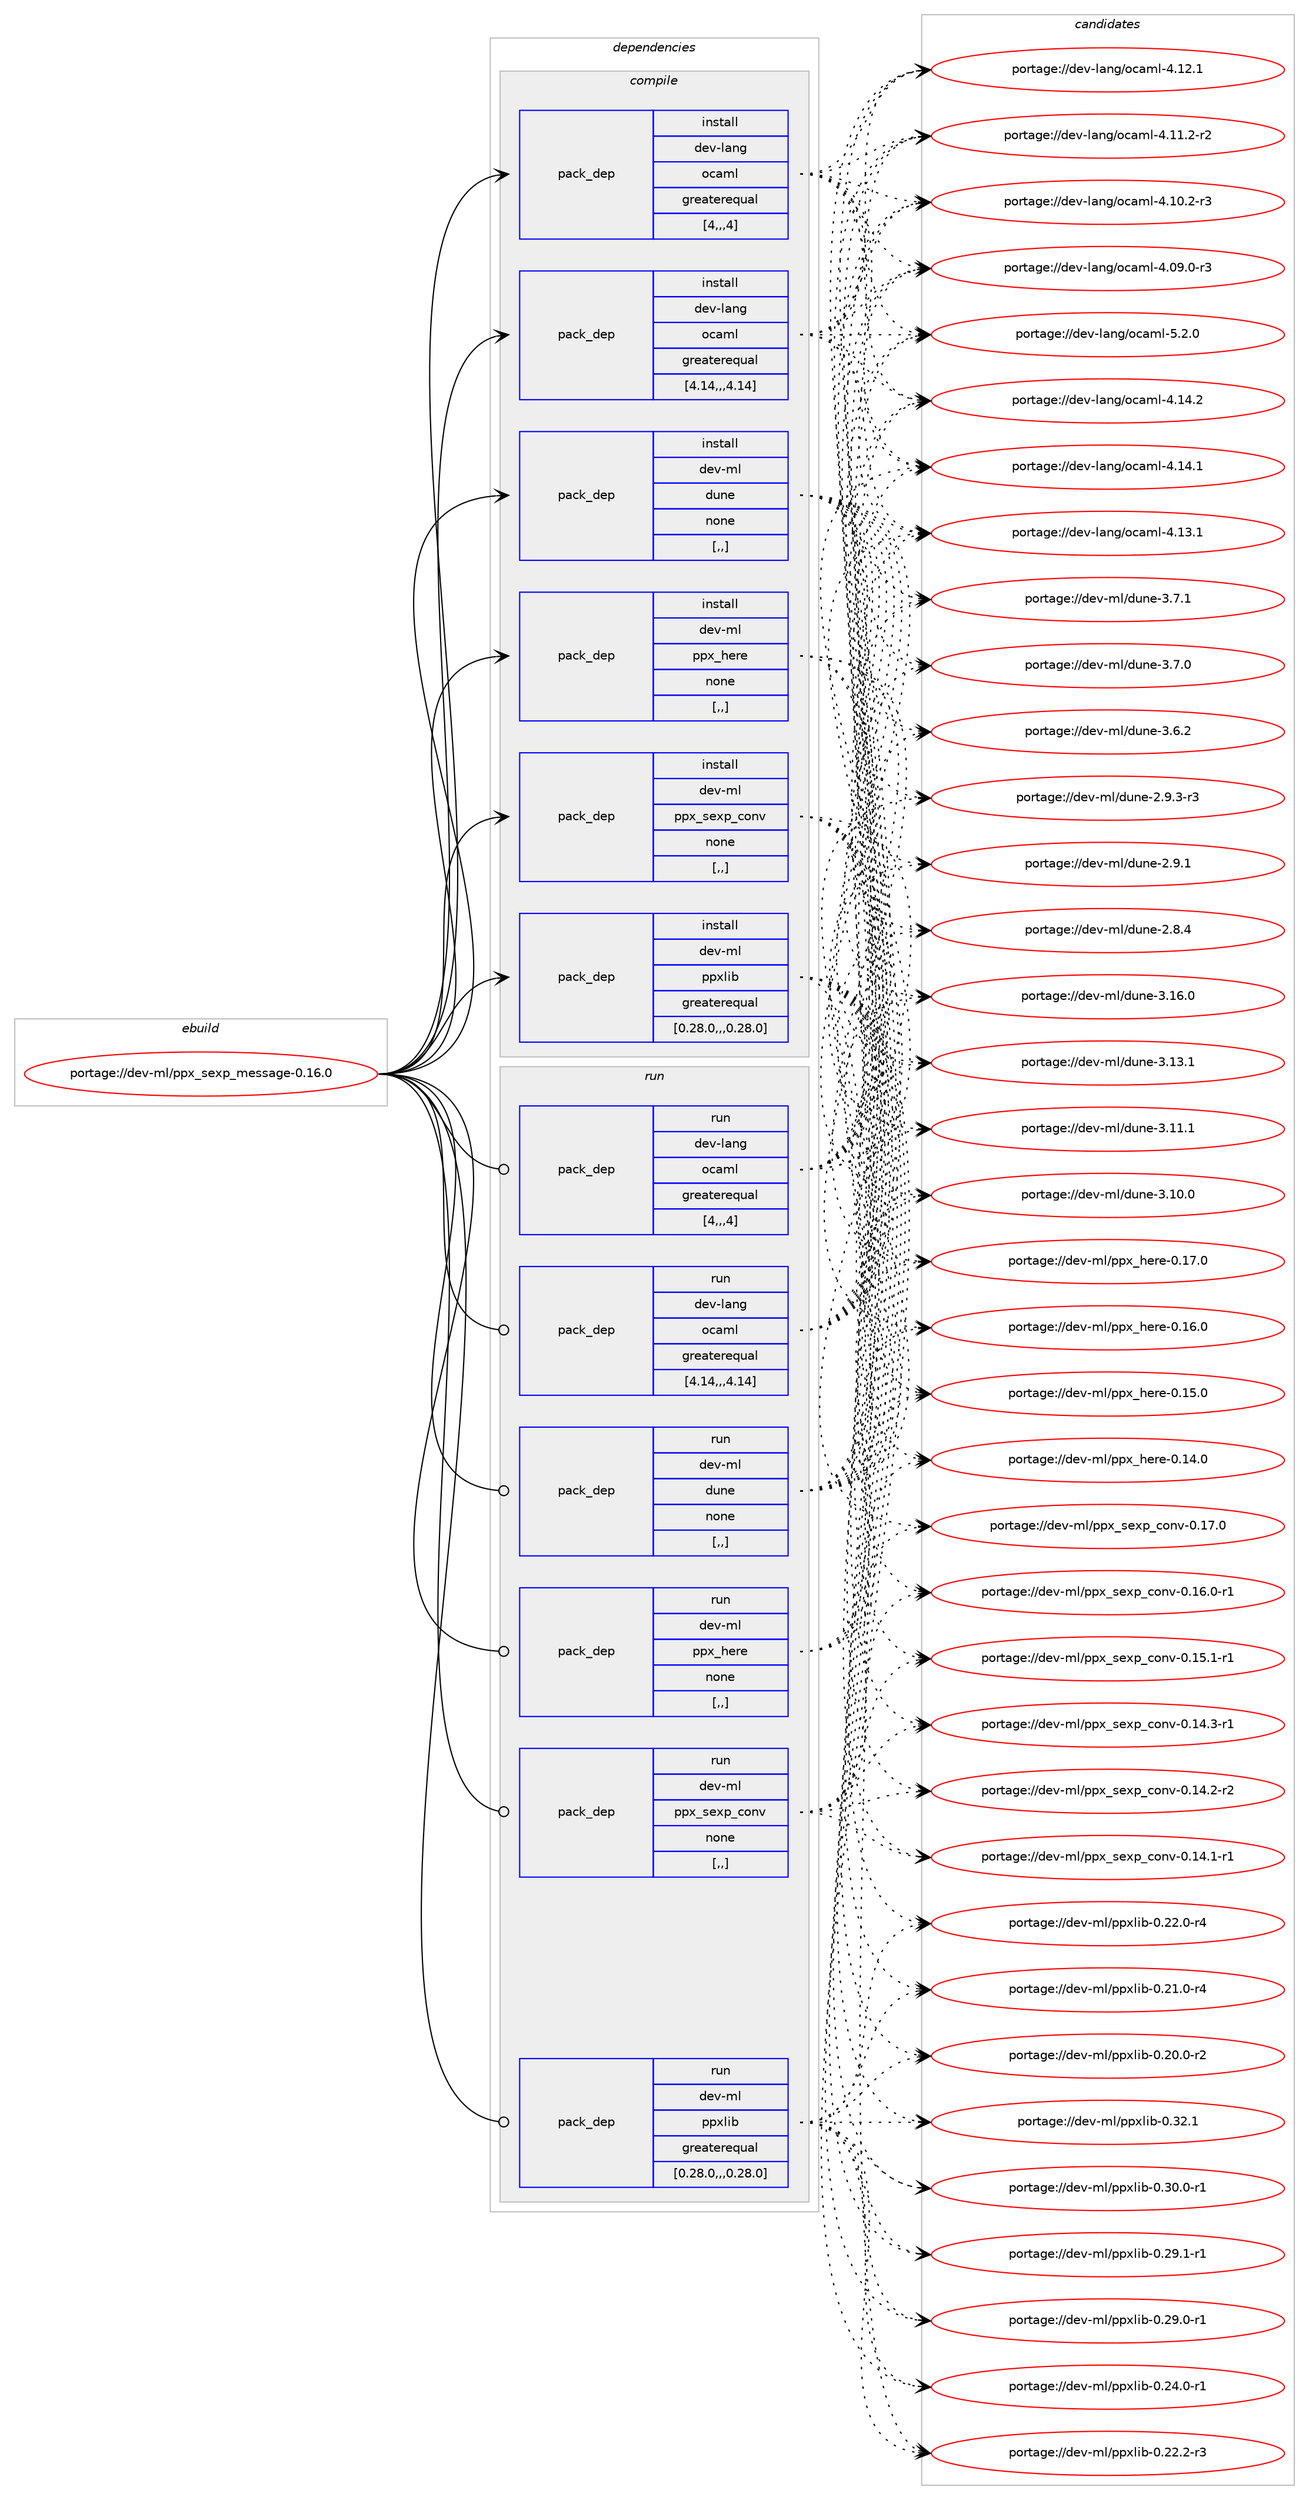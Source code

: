 digraph prolog {

# *************
# Graph options
# *************

newrank=true;
concentrate=true;
compound=true;
graph [rankdir=LR,fontname=Helvetica,fontsize=10,ranksep=1.5];#, ranksep=2.5, nodesep=0.2];
edge  [arrowhead=vee];
node  [fontname=Helvetica,fontsize=10];

# **********
# The ebuild
# **********

subgraph cluster_leftcol {
color=gray;
label=<<i>ebuild</i>>;
id [label="portage://dev-ml/ppx_sexp_message-0.16.0", color=red, width=4, href="../dev-ml/ppx_sexp_message-0.16.0.svg"];
}

# ****************
# The dependencies
# ****************

subgraph cluster_midcol {
color=gray;
label=<<i>dependencies</i>>;
subgraph cluster_compile {
fillcolor="#eeeeee";
style=filled;
label=<<i>compile</i>>;
subgraph pack93050 {
dependency124020 [label=<<TABLE BORDER="0" CELLBORDER="1" CELLSPACING="0" CELLPADDING="4" WIDTH="220"><TR><TD ROWSPAN="6" CELLPADDING="30">pack_dep</TD></TR><TR><TD WIDTH="110">install</TD></TR><TR><TD>dev-lang</TD></TR><TR><TD>ocaml</TD></TR><TR><TD>greaterequal</TD></TR><TR><TD>[4,,,4]</TD></TR></TABLE>>, shape=none, color=blue];
}
id:e -> dependency124020:w [weight=20,style="solid",arrowhead="vee"];
subgraph pack93051 {
dependency124021 [label=<<TABLE BORDER="0" CELLBORDER="1" CELLSPACING="0" CELLPADDING="4" WIDTH="220"><TR><TD ROWSPAN="6" CELLPADDING="30">pack_dep</TD></TR><TR><TD WIDTH="110">install</TD></TR><TR><TD>dev-lang</TD></TR><TR><TD>ocaml</TD></TR><TR><TD>greaterequal</TD></TR><TR><TD>[4.14,,,4.14]</TD></TR></TABLE>>, shape=none, color=blue];
}
id:e -> dependency124021:w [weight=20,style="solid",arrowhead="vee"];
subgraph pack93052 {
dependency124022 [label=<<TABLE BORDER="0" CELLBORDER="1" CELLSPACING="0" CELLPADDING="4" WIDTH="220"><TR><TD ROWSPAN="6" CELLPADDING="30">pack_dep</TD></TR><TR><TD WIDTH="110">install</TD></TR><TR><TD>dev-ml</TD></TR><TR><TD>dune</TD></TR><TR><TD>none</TD></TR><TR><TD>[,,]</TD></TR></TABLE>>, shape=none, color=blue];
}
id:e -> dependency124022:w [weight=20,style="solid",arrowhead="vee"];
subgraph pack93053 {
dependency124023 [label=<<TABLE BORDER="0" CELLBORDER="1" CELLSPACING="0" CELLPADDING="4" WIDTH="220"><TR><TD ROWSPAN="6" CELLPADDING="30">pack_dep</TD></TR><TR><TD WIDTH="110">install</TD></TR><TR><TD>dev-ml</TD></TR><TR><TD>ppx_here</TD></TR><TR><TD>none</TD></TR><TR><TD>[,,]</TD></TR></TABLE>>, shape=none, color=blue];
}
id:e -> dependency124023:w [weight=20,style="solid",arrowhead="vee"];
subgraph pack93054 {
dependency124024 [label=<<TABLE BORDER="0" CELLBORDER="1" CELLSPACING="0" CELLPADDING="4" WIDTH="220"><TR><TD ROWSPAN="6" CELLPADDING="30">pack_dep</TD></TR><TR><TD WIDTH="110">install</TD></TR><TR><TD>dev-ml</TD></TR><TR><TD>ppx_sexp_conv</TD></TR><TR><TD>none</TD></TR><TR><TD>[,,]</TD></TR></TABLE>>, shape=none, color=blue];
}
id:e -> dependency124024:w [weight=20,style="solid",arrowhead="vee"];
subgraph pack93055 {
dependency124025 [label=<<TABLE BORDER="0" CELLBORDER="1" CELLSPACING="0" CELLPADDING="4" WIDTH="220"><TR><TD ROWSPAN="6" CELLPADDING="30">pack_dep</TD></TR><TR><TD WIDTH="110">install</TD></TR><TR><TD>dev-ml</TD></TR><TR><TD>ppxlib</TD></TR><TR><TD>greaterequal</TD></TR><TR><TD>[0.28.0,,,0.28.0]</TD></TR></TABLE>>, shape=none, color=blue];
}
id:e -> dependency124025:w [weight=20,style="solid",arrowhead="vee"];
}
subgraph cluster_compileandrun {
fillcolor="#eeeeee";
style=filled;
label=<<i>compile and run</i>>;
}
subgraph cluster_run {
fillcolor="#eeeeee";
style=filled;
label=<<i>run</i>>;
subgraph pack93056 {
dependency124026 [label=<<TABLE BORDER="0" CELLBORDER="1" CELLSPACING="0" CELLPADDING="4" WIDTH="220"><TR><TD ROWSPAN="6" CELLPADDING="30">pack_dep</TD></TR><TR><TD WIDTH="110">run</TD></TR><TR><TD>dev-lang</TD></TR><TR><TD>ocaml</TD></TR><TR><TD>greaterequal</TD></TR><TR><TD>[4,,,4]</TD></TR></TABLE>>, shape=none, color=blue];
}
id:e -> dependency124026:w [weight=20,style="solid",arrowhead="odot"];
subgraph pack93057 {
dependency124027 [label=<<TABLE BORDER="0" CELLBORDER="1" CELLSPACING="0" CELLPADDING="4" WIDTH="220"><TR><TD ROWSPAN="6" CELLPADDING="30">pack_dep</TD></TR><TR><TD WIDTH="110">run</TD></TR><TR><TD>dev-lang</TD></TR><TR><TD>ocaml</TD></TR><TR><TD>greaterequal</TD></TR><TR><TD>[4.14,,,4.14]</TD></TR></TABLE>>, shape=none, color=blue];
}
id:e -> dependency124027:w [weight=20,style="solid",arrowhead="odot"];
subgraph pack93058 {
dependency124028 [label=<<TABLE BORDER="0" CELLBORDER="1" CELLSPACING="0" CELLPADDING="4" WIDTH="220"><TR><TD ROWSPAN="6" CELLPADDING="30">pack_dep</TD></TR><TR><TD WIDTH="110">run</TD></TR><TR><TD>dev-ml</TD></TR><TR><TD>dune</TD></TR><TR><TD>none</TD></TR><TR><TD>[,,]</TD></TR></TABLE>>, shape=none, color=blue];
}
id:e -> dependency124028:w [weight=20,style="solid",arrowhead="odot"];
subgraph pack93059 {
dependency124029 [label=<<TABLE BORDER="0" CELLBORDER="1" CELLSPACING="0" CELLPADDING="4" WIDTH="220"><TR><TD ROWSPAN="6" CELLPADDING="30">pack_dep</TD></TR><TR><TD WIDTH="110">run</TD></TR><TR><TD>dev-ml</TD></TR><TR><TD>ppx_here</TD></TR><TR><TD>none</TD></TR><TR><TD>[,,]</TD></TR></TABLE>>, shape=none, color=blue];
}
id:e -> dependency124029:w [weight=20,style="solid",arrowhead="odot"];
subgraph pack93060 {
dependency124030 [label=<<TABLE BORDER="0" CELLBORDER="1" CELLSPACING="0" CELLPADDING="4" WIDTH="220"><TR><TD ROWSPAN="6" CELLPADDING="30">pack_dep</TD></TR><TR><TD WIDTH="110">run</TD></TR><TR><TD>dev-ml</TD></TR><TR><TD>ppx_sexp_conv</TD></TR><TR><TD>none</TD></TR><TR><TD>[,,]</TD></TR></TABLE>>, shape=none, color=blue];
}
id:e -> dependency124030:w [weight=20,style="solid",arrowhead="odot"];
subgraph pack93061 {
dependency124031 [label=<<TABLE BORDER="0" CELLBORDER="1" CELLSPACING="0" CELLPADDING="4" WIDTH="220"><TR><TD ROWSPAN="6" CELLPADDING="30">pack_dep</TD></TR><TR><TD WIDTH="110">run</TD></TR><TR><TD>dev-ml</TD></TR><TR><TD>ppxlib</TD></TR><TR><TD>greaterequal</TD></TR><TR><TD>[0.28.0,,,0.28.0]</TD></TR></TABLE>>, shape=none, color=blue];
}
id:e -> dependency124031:w [weight=20,style="solid",arrowhead="odot"];
}
}

# **************
# The candidates
# **************

subgraph cluster_choices {
rank=same;
color=gray;
label=<<i>candidates</i>>;

subgraph choice93050 {
color=black;
nodesep=1;
choice1001011184510897110103471119997109108455346504648 [label="portage://dev-lang/ocaml-5.2.0", color=red, width=4,href="../dev-lang/ocaml-5.2.0.svg"];
choice100101118451089711010347111999710910845524649524650 [label="portage://dev-lang/ocaml-4.14.2", color=red, width=4,href="../dev-lang/ocaml-4.14.2.svg"];
choice100101118451089711010347111999710910845524649524649 [label="portage://dev-lang/ocaml-4.14.1", color=red, width=4,href="../dev-lang/ocaml-4.14.1.svg"];
choice100101118451089711010347111999710910845524649514649 [label="portage://dev-lang/ocaml-4.13.1", color=red, width=4,href="../dev-lang/ocaml-4.13.1.svg"];
choice100101118451089711010347111999710910845524649504649 [label="portage://dev-lang/ocaml-4.12.1", color=red, width=4,href="../dev-lang/ocaml-4.12.1.svg"];
choice1001011184510897110103471119997109108455246494946504511450 [label="portage://dev-lang/ocaml-4.11.2-r2", color=red, width=4,href="../dev-lang/ocaml-4.11.2-r2.svg"];
choice1001011184510897110103471119997109108455246494846504511451 [label="portage://dev-lang/ocaml-4.10.2-r3", color=red, width=4,href="../dev-lang/ocaml-4.10.2-r3.svg"];
choice1001011184510897110103471119997109108455246485746484511451 [label="portage://dev-lang/ocaml-4.09.0-r3", color=red, width=4,href="../dev-lang/ocaml-4.09.0-r3.svg"];
dependency124020:e -> choice1001011184510897110103471119997109108455346504648:w [style=dotted,weight="100"];
dependency124020:e -> choice100101118451089711010347111999710910845524649524650:w [style=dotted,weight="100"];
dependency124020:e -> choice100101118451089711010347111999710910845524649524649:w [style=dotted,weight="100"];
dependency124020:e -> choice100101118451089711010347111999710910845524649514649:w [style=dotted,weight="100"];
dependency124020:e -> choice100101118451089711010347111999710910845524649504649:w [style=dotted,weight="100"];
dependency124020:e -> choice1001011184510897110103471119997109108455246494946504511450:w [style=dotted,weight="100"];
dependency124020:e -> choice1001011184510897110103471119997109108455246494846504511451:w [style=dotted,weight="100"];
dependency124020:e -> choice1001011184510897110103471119997109108455246485746484511451:w [style=dotted,weight="100"];
}
subgraph choice93051 {
color=black;
nodesep=1;
choice1001011184510897110103471119997109108455346504648 [label="portage://dev-lang/ocaml-5.2.0", color=red, width=4,href="../dev-lang/ocaml-5.2.0.svg"];
choice100101118451089711010347111999710910845524649524650 [label="portage://dev-lang/ocaml-4.14.2", color=red, width=4,href="../dev-lang/ocaml-4.14.2.svg"];
choice100101118451089711010347111999710910845524649524649 [label="portage://dev-lang/ocaml-4.14.1", color=red, width=4,href="../dev-lang/ocaml-4.14.1.svg"];
choice100101118451089711010347111999710910845524649514649 [label="portage://dev-lang/ocaml-4.13.1", color=red, width=4,href="../dev-lang/ocaml-4.13.1.svg"];
choice100101118451089711010347111999710910845524649504649 [label="portage://dev-lang/ocaml-4.12.1", color=red, width=4,href="../dev-lang/ocaml-4.12.1.svg"];
choice1001011184510897110103471119997109108455246494946504511450 [label="portage://dev-lang/ocaml-4.11.2-r2", color=red, width=4,href="../dev-lang/ocaml-4.11.2-r2.svg"];
choice1001011184510897110103471119997109108455246494846504511451 [label="portage://dev-lang/ocaml-4.10.2-r3", color=red, width=4,href="../dev-lang/ocaml-4.10.2-r3.svg"];
choice1001011184510897110103471119997109108455246485746484511451 [label="portage://dev-lang/ocaml-4.09.0-r3", color=red, width=4,href="../dev-lang/ocaml-4.09.0-r3.svg"];
dependency124021:e -> choice1001011184510897110103471119997109108455346504648:w [style=dotted,weight="100"];
dependency124021:e -> choice100101118451089711010347111999710910845524649524650:w [style=dotted,weight="100"];
dependency124021:e -> choice100101118451089711010347111999710910845524649524649:w [style=dotted,weight="100"];
dependency124021:e -> choice100101118451089711010347111999710910845524649514649:w [style=dotted,weight="100"];
dependency124021:e -> choice100101118451089711010347111999710910845524649504649:w [style=dotted,weight="100"];
dependency124021:e -> choice1001011184510897110103471119997109108455246494946504511450:w [style=dotted,weight="100"];
dependency124021:e -> choice1001011184510897110103471119997109108455246494846504511451:w [style=dotted,weight="100"];
dependency124021:e -> choice1001011184510897110103471119997109108455246485746484511451:w [style=dotted,weight="100"];
}
subgraph choice93052 {
color=black;
nodesep=1;
choice100101118451091084710011711010145514649544648 [label="portage://dev-ml/dune-3.16.0", color=red, width=4,href="../dev-ml/dune-3.16.0.svg"];
choice100101118451091084710011711010145514649514649 [label="portage://dev-ml/dune-3.13.1", color=red, width=4,href="../dev-ml/dune-3.13.1.svg"];
choice100101118451091084710011711010145514649494649 [label="portage://dev-ml/dune-3.11.1", color=red, width=4,href="../dev-ml/dune-3.11.1.svg"];
choice100101118451091084710011711010145514649484648 [label="portage://dev-ml/dune-3.10.0", color=red, width=4,href="../dev-ml/dune-3.10.0.svg"];
choice1001011184510910847100117110101455146554649 [label="portage://dev-ml/dune-3.7.1", color=red, width=4,href="../dev-ml/dune-3.7.1.svg"];
choice1001011184510910847100117110101455146554648 [label="portage://dev-ml/dune-3.7.0", color=red, width=4,href="../dev-ml/dune-3.7.0.svg"];
choice1001011184510910847100117110101455146544650 [label="portage://dev-ml/dune-3.6.2", color=red, width=4,href="../dev-ml/dune-3.6.2.svg"];
choice10010111845109108471001171101014550465746514511451 [label="portage://dev-ml/dune-2.9.3-r3", color=red, width=4,href="../dev-ml/dune-2.9.3-r3.svg"];
choice1001011184510910847100117110101455046574649 [label="portage://dev-ml/dune-2.9.1", color=red, width=4,href="../dev-ml/dune-2.9.1.svg"];
choice1001011184510910847100117110101455046564652 [label="portage://dev-ml/dune-2.8.4", color=red, width=4,href="../dev-ml/dune-2.8.4.svg"];
dependency124022:e -> choice100101118451091084710011711010145514649544648:w [style=dotted,weight="100"];
dependency124022:e -> choice100101118451091084710011711010145514649514649:w [style=dotted,weight="100"];
dependency124022:e -> choice100101118451091084710011711010145514649494649:w [style=dotted,weight="100"];
dependency124022:e -> choice100101118451091084710011711010145514649484648:w [style=dotted,weight="100"];
dependency124022:e -> choice1001011184510910847100117110101455146554649:w [style=dotted,weight="100"];
dependency124022:e -> choice1001011184510910847100117110101455146554648:w [style=dotted,weight="100"];
dependency124022:e -> choice1001011184510910847100117110101455146544650:w [style=dotted,weight="100"];
dependency124022:e -> choice10010111845109108471001171101014550465746514511451:w [style=dotted,weight="100"];
dependency124022:e -> choice1001011184510910847100117110101455046574649:w [style=dotted,weight="100"];
dependency124022:e -> choice1001011184510910847100117110101455046564652:w [style=dotted,weight="100"];
}
subgraph choice93053 {
color=black;
nodesep=1;
choice10010111845109108471121121209510410111410145484649554648 [label="portage://dev-ml/ppx_here-0.17.0", color=red, width=4,href="../dev-ml/ppx_here-0.17.0.svg"];
choice10010111845109108471121121209510410111410145484649544648 [label="portage://dev-ml/ppx_here-0.16.0", color=red, width=4,href="../dev-ml/ppx_here-0.16.0.svg"];
choice10010111845109108471121121209510410111410145484649534648 [label="portage://dev-ml/ppx_here-0.15.0", color=red, width=4,href="../dev-ml/ppx_here-0.15.0.svg"];
choice10010111845109108471121121209510410111410145484649524648 [label="portage://dev-ml/ppx_here-0.14.0", color=red, width=4,href="../dev-ml/ppx_here-0.14.0.svg"];
dependency124023:e -> choice10010111845109108471121121209510410111410145484649554648:w [style=dotted,weight="100"];
dependency124023:e -> choice10010111845109108471121121209510410111410145484649544648:w [style=dotted,weight="100"];
dependency124023:e -> choice10010111845109108471121121209510410111410145484649534648:w [style=dotted,weight="100"];
dependency124023:e -> choice10010111845109108471121121209510410111410145484649524648:w [style=dotted,weight="100"];
}
subgraph choice93054 {
color=black;
nodesep=1;
choice100101118451091084711211212095115101120112959911111011845484649554648 [label="portage://dev-ml/ppx_sexp_conv-0.17.0", color=red, width=4,href="../dev-ml/ppx_sexp_conv-0.17.0.svg"];
choice1001011184510910847112112120951151011201129599111110118454846495446484511449 [label="portage://dev-ml/ppx_sexp_conv-0.16.0-r1", color=red, width=4,href="../dev-ml/ppx_sexp_conv-0.16.0-r1.svg"];
choice1001011184510910847112112120951151011201129599111110118454846495346494511449 [label="portage://dev-ml/ppx_sexp_conv-0.15.1-r1", color=red, width=4,href="../dev-ml/ppx_sexp_conv-0.15.1-r1.svg"];
choice1001011184510910847112112120951151011201129599111110118454846495246514511449 [label="portage://dev-ml/ppx_sexp_conv-0.14.3-r1", color=red, width=4,href="../dev-ml/ppx_sexp_conv-0.14.3-r1.svg"];
choice1001011184510910847112112120951151011201129599111110118454846495246504511450 [label="portage://dev-ml/ppx_sexp_conv-0.14.2-r2", color=red, width=4,href="../dev-ml/ppx_sexp_conv-0.14.2-r2.svg"];
choice1001011184510910847112112120951151011201129599111110118454846495246494511449 [label="portage://dev-ml/ppx_sexp_conv-0.14.1-r1", color=red, width=4,href="../dev-ml/ppx_sexp_conv-0.14.1-r1.svg"];
dependency124024:e -> choice100101118451091084711211212095115101120112959911111011845484649554648:w [style=dotted,weight="100"];
dependency124024:e -> choice1001011184510910847112112120951151011201129599111110118454846495446484511449:w [style=dotted,weight="100"];
dependency124024:e -> choice1001011184510910847112112120951151011201129599111110118454846495346494511449:w [style=dotted,weight="100"];
dependency124024:e -> choice1001011184510910847112112120951151011201129599111110118454846495246514511449:w [style=dotted,weight="100"];
dependency124024:e -> choice1001011184510910847112112120951151011201129599111110118454846495246504511450:w [style=dotted,weight="100"];
dependency124024:e -> choice1001011184510910847112112120951151011201129599111110118454846495246494511449:w [style=dotted,weight="100"];
}
subgraph choice93055 {
color=black;
nodesep=1;
choice10010111845109108471121121201081059845484651504649 [label="portage://dev-ml/ppxlib-0.32.1", color=red, width=4,href="../dev-ml/ppxlib-0.32.1.svg"];
choice100101118451091084711211212010810598454846514846484511449 [label="portage://dev-ml/ppxlib-0.30.0-r1", color=red, width=4,href="../dev-ml/ppxlib-0.30.0-r1.svg"];
choice100101118451091084711211212010810598454846505746494511449 [label="portage://dev-ml/ppxlib-0.29.1-r1", color=red, width=4,href="../dev-ml/ppxlib-0.29.1-r1.svg"];
choice100101118451091084711211212010810598454846505746484511449 [label="portage://dev-ml/ppxlib-0.29.0-r1", color=red, width=4,href="../dev-ml/ppxlib-0.29.0-r1.svg"];
choice100101118451091084711211212010810598454846505246484511449 [label="portage://dev-ml/ppxlib-0.24.0-r1", color=red, width=4,href="../dev-ml/ppxlib-0.24.0-r1.svg"];
choice100101118451091084711211212010810598454846505046504511451 [label="portage://dev-ml/ppxlib-0.22.2-r3", color=red, width=4,href="../dev-ml/ppxlib-0.22.2-r3.svg"];
choice100101118451091084711211212010810598454846505046484511452 [label="portage://dev-ml/ppxlib-0.22.0-r4", color=red, width=4,href="../dev-ml/ppxlib-0.22.0-r4.svg"];
choice100101118451091084711211212010810598454846504946484511452 [label="portage://dev-ml/ppxlib-0.21.0-r4", color=red, width=4,href="../dev-ml/ppxlib-0.21.0-r4.svg"];
choice100101118451091084711211212010810598454846504846484511450 [label="portage://dev-ml/ppxlib-0.20.0-r2", color=red, width=4,href="../dev-ml/ppxlib-0.20.0-r2.svg"];
dependency124025:e -> choice10010111845109108471121121201081059845484651504649:w [style=dotted,weight="100"];
dependency124025:e -> choice100101118451091084711211212010810598454846514846484511449:w [style=dotted,weight="100"];
dependency124025:e -> choice100101118451091084711211212010810598454846505746494511449:w [style=dotted,weight="100"];
dependency124025:e -> choice100101118451091084711211212010810598454846505746484511449:w [style=dotted,weight="100"];
dependency124025:e -> choice100101118451091084711211212010810598454846505246484511449:w [style=dotted,weight="100"];
dependency124025:e -> choice100101118451091084711211212010810598454846505046504511451:w [style=dotted,weight="100"];
dependency124025:e -> choice100101118451091084711211212010810598454846505046484511452:w [style=dotted,weight="100"];
dependency124025:e -> choice100101118451091084711211212010810598454846504946484511452:w [style=dotted,weight="100"];
dependency124025:e -> choice100101118451091084711211212010810598454846504846484511450:w [style=dotted,weight="100"];
}
subgraph choice93056 {
color=black;
nodesep=1;
choice1001011184510897110103471119997109108455346504648 [label="portage://dev-lang/ocaml-5.2.0", color=red, width=4,href="../dev-lang/ocaml-5.2.0.svg"];
choice100101118451089711010347111999710910845524649524650 [label="portage://dev-lang/ocaml-4.14.2", color=red, width=4,href="../dev-lang/ocaml-4.14.2.svg"];
choice100101118451089711010347111999710910845524649524649 [label="portage://dev-lang/ocaml-4.14.1", color=red, width=4,href="../dev-lang/ocaml-4.14.1.svg"];
choice100101118451089711010347111999710910845524649514649 [label="portage://dev-lang/ocaml-4.13.1", color=red, width=4,href="../dev-lang/ocaml-4.13.1.svg"];
choice100101118451089711010347111999710910845524649504649 [label="portage://dev-lang/ocaml-4.12.1", color=red, width=4,href="../dev-lang/ocaml-4.12.1.svg"];
choice1001011184510897110103471119997109108455246494946504511450 [label="portage://dev-lang/ocaml-4.11.2-r2", color=red, width=4,href="../dev-lang/ocaml-4.11.2-r2.svg"];
choice1001011184510897110103471119997109108455246494846504511451 [label="portage://dev-lang/ocaml-4.10.2-r3", color=red, width=4,href="../dev-lang/ocaml-4.10.2-r3.svg"];
choice1001011184510897110103471119997109108455246485746484511451 [label="portage://dev-lang/ocaml-4.09.0-r3", color=red, width=4,href="../dev-lang/ocaml-4.09.0-r3.svg"];
dependency124026:e -> choice1001011184510897110103471119997109108455346504648:w [style=dotted,weight="100"];
dependency124026:e -> choice100101118451089711010347111999710910845524649524650:w [style=dotted,weight="100"];
dependency124026:e -> choice100101118451089711010347111999710910845524649524649:w [style=dotted,weight="100"];
dependency124026:e -> choice100101118451089711010347111999710910845524649514649:w [style=dotted,weight="100"];
dependency124026:e -> choice100101118451089711010347111999710910845524649504649:w [style=dotted,weight="100"];
dependency124026:e -> choice1001011184510897110103471119997109108455246494946504511450:w [style=dotted,weight="100"];
dependency124026:e -> choice1001011184510897110103471119997109108455246494846504511451:w [style=dotted,weight="100"];
dependency124026:e -> choice1001011184510897110103471119997109108455246485746484511451:w [style=dotted,weight="100"];
}
subgraph choice93057 {
color=black;
nodesep=1;
choice1001011184510897110103471119997109108455346504648 [label="portage://dev-lang/ocaml-5.2.0", color=red, width=4,href="../dev-lang/ocaml-5.2.0.svg"];
choice100101118451089711010347111999710910845524649524650 [label="portage://dev-lang/ocaml-4.14.2", color=red, width=4,href="../dev-lang/ocaml-4.14.2.svg"];
choice100101118451089711010347111999710910845524649524649 [label="portage://dev-lang/ocaml-4.14.1", color=red, width=4,href="../dev-lang/ocaml-4.14.1.svg"];
choice100101118451089711010347111999710910845524649514649 [label="portage://dev-lang/ocaml-4.13.1", color=red, width=4,href="../dev-lang/ocaml-4.13.1.svg"];
choice100101118451089711010347111999710910845524649504649 [label="portage://dev-lang/ocaml-4.12.1", color=red, width=4,href="../dev-lang/ocaml-4.12.1.svg"];
choice1001011184510897110103471119997109108455246494946504511450 [label="portage://dev-lang/ocaml-4.11.2-r2", color=red, width=4,href="../dev-lang/ocaml-4.11.2-r2.svg"];
choice1001011184510897110103471119997109108455246494846504511451 [label="portage://dev-lang/ocaml-4.10.2-r3", color=red, width=4,href="../dev-lang/ocaml-4.10.2-r3.svg"];
choice1001011184510897110103471119997109108455246485746484511451 [label="portage://dev-lang/ocaml-4.09.0-r3", color=red, width=4,href="../dev-lang/ocaml-4.09.0-r3.svg"];
dependency124027:e -> choice1001011184510897110103471119997109108455346504648:w [style=dotted,weight="100"];
dependency124027:e -> choice100101118451089711010347111999710910845524649524650:w [style=dotted,weight="100"];
dependency124027:e -> choice100101118451089711010347111999710910845524649524649:w [style=dotted,weight="100"];
dependency124027:e -> choice100101118451089711010347111999710910845524649514649:w [style=dotted,weight="100"];
dependency124027:e -> choice100101118451089711010347111999710910845524649504649:w [style=dotted,weight="100"];
dependency124027:e -> choice1001011184510897110103471119997109108455246494946504511450:w [style=dotted,weight="100"];
dependency124027:e -> choice1001011184510897110103471119997109108455246494846504511451:w [style=dotted,weight="100"];
dependency124027:e -> choice1001011184510897110103471119997109108455246485746484511451:w [style=dotted,weight="100"];
}
subgraph choice93058 {
color=black;
nodesep=1;
choice100101118451091084710011711010145514649544648 [label="portage://dev-ml/dune-3.16.0", color=red, width=4,href="../dev-ml/dune-3.16.0.svg"];
choice100101118451091084710011711010145514649514649 [label="portage://dev-ml/dune-3.13.1", color=red, width=4,href="../dev-ml/dune-3.13.1.svg"];
choice100101118451091084710011711010145514649494649 [label="portage://dev-ml/dune-3.11.1", color=red, width=4,href="../dev-ml/dune-3.11.1.svg"];
choice100101118451091084710011711010145514649484648 [label="portage://dev-ml/dune-3.10.0", color=red, width=4,href="../dev-ml/dune-3.10.0.svg"];
choice1001011184510910847100117110101455146554649 [label="portage://dev-ml/dune-3.7.1", color=red, width=4,href="../dev-ml/dune-3.7.1.svg"];
choice1001011184510910847100117110101455146554648 [label="portage://dev-ml/dune-3.7.0", color=red, width=4,href="../dev-ml/dune-3.7.0.svg"];
choice1001011184510910847100117110101455146544650 [label="portage://dev-ml/dune-3.6.2", color=red, width=4,href="../dev-ml/dune-3.6.2.svg"];
choice10010111845109108471001171101014550465746514511451 [label="portage://dev-ml/dune-2.9.3-r3", color=red, width=4,href="../dev-ml/dune-2.9.3-r3.svg"];
choice1001011184510910847100117110101455046574649 [label="portage://dev-ml/dune-2.9.1", color=red, width=4,href="../dev-ml/dune-2.9.1.svg"];
choice1001011184510910847100117110101455046564652 [label="portage://dev-ml/dune-2.8.4", color=red, width=4,href="../dev-ml/dune-2.8.4.svg"];
dependency124028:e -> choice100101118451091084710011711010145514649544648:w [style=dotted,weight="100"];
dependency124028:e -> choice100101118451091084710011711010145514649514649:w [style=dotted,weight="100"];
dependency124028:e -> choice100101118451091084710011711010145514649494649:w [style=dotted,weight="100"];
dependency124028:e -> choice100101118451091084710011711010145514649484648:w [style=dotted,weight="100"];
dependency124028:e -> choice1001011184510910847100117110101455146554649:w [style=dotted,weight="100"];
dependency124028:e -> choice1001011184510910847100117110101455146554648:w [style=dotted,weight="100"];
dependency124028:e -> choice1001011184510910847100117110101455146544650:w [style=dotted,weight="100"];
dependency124028:e -> choice10010111845109108471001171101014550465746514511451:w [style=dotted,weight="100"];
dependency124028:e -> choice1001011184510910847100117110101455046574649:w [style=dotted,weight="100"];
dependency124028:e -> choice1001011184510910847100117110101455046564652:w [style=dotted,weight="100"];
}
subgraph choice93059 {
color=black;
nodesep=1;
choice10010111845109108471121121209510410111410145484649554648 [label="portage://dev-ml/ppx_here-0.17.0", color=red, width=4,href="../dev-ml/ppx_here-0.17.0.svg"];
choice10010111845109108471121121209510410111410145484649544648 [label="portage://dev-ml/ppx_here-0.16.0", color=red, width=4,href="../dev-ml/ppx_here-0.16.0.svg"];
choice10010111845109108471121121209510410111410145484649534648 [label="portage://dev-ml/ppx_here-0.15.0", color=red, width=4,href="../dev-ml/ppx_here-0.15.0.svg"];
choice10010111845109108471121121209510410111410145484649524648 [label="portage://dev-ml/ppx_here-0.14.0", color=red, width=4,href="../dev-ml/ppx_here-0.14.0.svg"];
dependency124029:e -> choice10010111845109108471121121209510410111410145484649554648:w [style=dotted,weight="100"];
dependency124029:e -> choice10010111845109108471121121209510410111410145484649544648:w [style=dotted,weight="100"];
dependency124029:e -> choice10010111845109108471121121209510410111410145484649534648:w [style=dotted,weight="100"];
dependency124029:e -> choice10010111845109108471121121209510410111410145484649524648:w [style=dotted,weight="100"];
}
subgraph choice93060 {
color=black;
nodesep=1;
choice100101118451091084711211212095115101120112959911111011845484649554648 [label="portage://dev-ml/ppx_sexp_conv-0.17.0", color=red, width=4,href="../dev-ml/ppx_sexp_conv-0.17.0.svg"];
choice1001011184510910847112112120951151011201129599111110118454846495446484511449 [label="portage://dev-ml/ppx_sexp_conv-0.16.0-r1", color=red, width=4,href="../dev-ml/ppx_sexp_conv-0.16.0-r1.svg"];
choice1001011184510910847112112120951151011201129599111110118454846495346494511449 [label="portage://dev-ml/ppx_sexp_conv-0.15.1-r1", color=red, width=4,href="../dev-ml/ppx_sexp_conv-0.15.1-r1.svg"];
choice1001011184510910847112112120951151011201129599111110118454846495246514511449 [label="portage://dev-ml/ppx_sexp_conv-0.14.3-r1", color=red, width=4,href="../dev-ml/ppx_sexp_conv-0.14.3-r1.svg"];
choice1001011184510910847112112120951151011201129599111110118454846495246504511450 [label="portage://dev-ml/ppx_sexp_conv-0.14.2-r2", color=red, width=4,href="../dev-ml/ppx_sexp_conv-0.14.2-r2.svg"];
choice1001011184510910847112112120951151011201129599111110118454846495246494511449 [label="portage://dev-ml/ppx_sexp_conv-0.14.1-r1", color=red, width=4,href="../dev-ml/ppx_sexp_conv-0.14.1-r1.svg"];
dependency124030:e -> choice100101118451091084711211212095115101120112959911111011845484649554648:w [style=dotted,weight="100"];
dependency124030:e -> choice1001011184510910847112112120951151011201129599111110118454846495446484511449:w [style=dotted,weight="100"];
dependency124030:e -> choice1001011184510910847112112120951151011201129599111110118454846495346494511449:w [style=dotted,weight="100"];
dependency124030:e -> choice1001011184510910847112112120951151011201129599111110118454846495246514511449:w [style=dotted,weight="100"];
dependency124030:e -> choice1001011184510910847112112120951151011201129599111110118454846495246504511450:w [style=dotted,weight="100"];
dependency124030:e -> choice1001011184510910847112112120951151011201129599111110118454846495246494511449:w [style=dotted,weight="100"];
}
subgraph choice93061 {
color=black;
nodesep=1;
choice10010111845109108471121121201081059845484651504649 [label="portage://dev-ml/ppxlib-0.32.1", color=red, width=4,href="../dev-ml/ppxlib-0.32.1.svg"];
choice100101118451091084711211212010810598454846514846484511449 [label="portage://dev-ml/ppxlib-0.30.0-r1", color=red, width=4,href="../dev-ml/ppxlib-0.30.0-r1.svg"];
choice100101118451091084711211212010810598454846505746494511449 [label="portage://dev-ml/ppxlib-0.29.1-r1", color=red, width=4,href="../dev-ml/ppxlib-0.29.1-r1.svg"];
choice100101118451091084711211212010810598454846505746484511449 [label="portage://dev-ml/ppxlib-0.29.0-r1", color=red, width=4,href="../dev-ml/ppxlib-0.29.0-r1.svg"];
choice100101118451091084711211212010810598454846505246484511449 [label="portage://dev-ml/ppxlib-0.24.0-r1", color=red, width=4,href="../dev-ml/ppxlib-0.24.0-r1.svg"];
choice100101118451091084711211212010810598454846505046504511451 [label="portage://dev-ml/ppxlib-0.22.2-r3", color=red, width=4,href="../dev-ml/ppxlib-0.22.2-r3.svg"];
choice100101118451091084711211212010810598454846505046484511452 [label="portage://dev-ml/ppxlib-0.22.0-r4", color=red, width=4,href="../dev-ml/ppxlib-0.22.0-r4.svg"];
choice100101118451091084711211212010810598454846504946484511452 [label="portage://dev-ml/ppxlib-0.21.0-r4", color=red, width=4,href="../dev-ml/ppxlib-0.21.0-r4.svg"];
choice100101118451091084711211212010810598454846504846484511450 [label="portage://dev-ml/ppxlib-0.20.0-r2", color=red, width=4,href="../dev-ml/ppxlib-0.20.0-r2.svg"];
dependency124031:e -> choice10010111845109108471121121201081059845484651504649:w [style=dotted,weight="100"];
dependency124031:e -> choice100101118451091084711211212010810598454846514846484511449:w [style=dotted,weight="100"];
dependency124031:e -> choice100101118451091084711211212010810598454846505746494511449:w [style=dotted,weight="100"];
dependency124031:e -> choice100101118451091084711211212010810598454846505746484511449:w [style=dotted,weight="100"];
dependency124031:e -> choice100101118451091084711211212010810598454846505246484511449:w [style=dotted,weight="100"];
dependency124031:e -> choice100101118451091084711211212010810598454846505046504511451:w [style=dotted,weight="100"];
dependency124031:e -> choice100101118451091084711211212010810598454846505046484511452:w [style=dotted,weight="100"];
dependency124031:e -> choice100101118451091084711211212010810598454846504946484511452:w [style=dotted,weight="100"];
dependency124031:e -> choice100101118451091084711211212010810598454846504846484511450:w [style=dotted,weight="100"];
}
}

}

